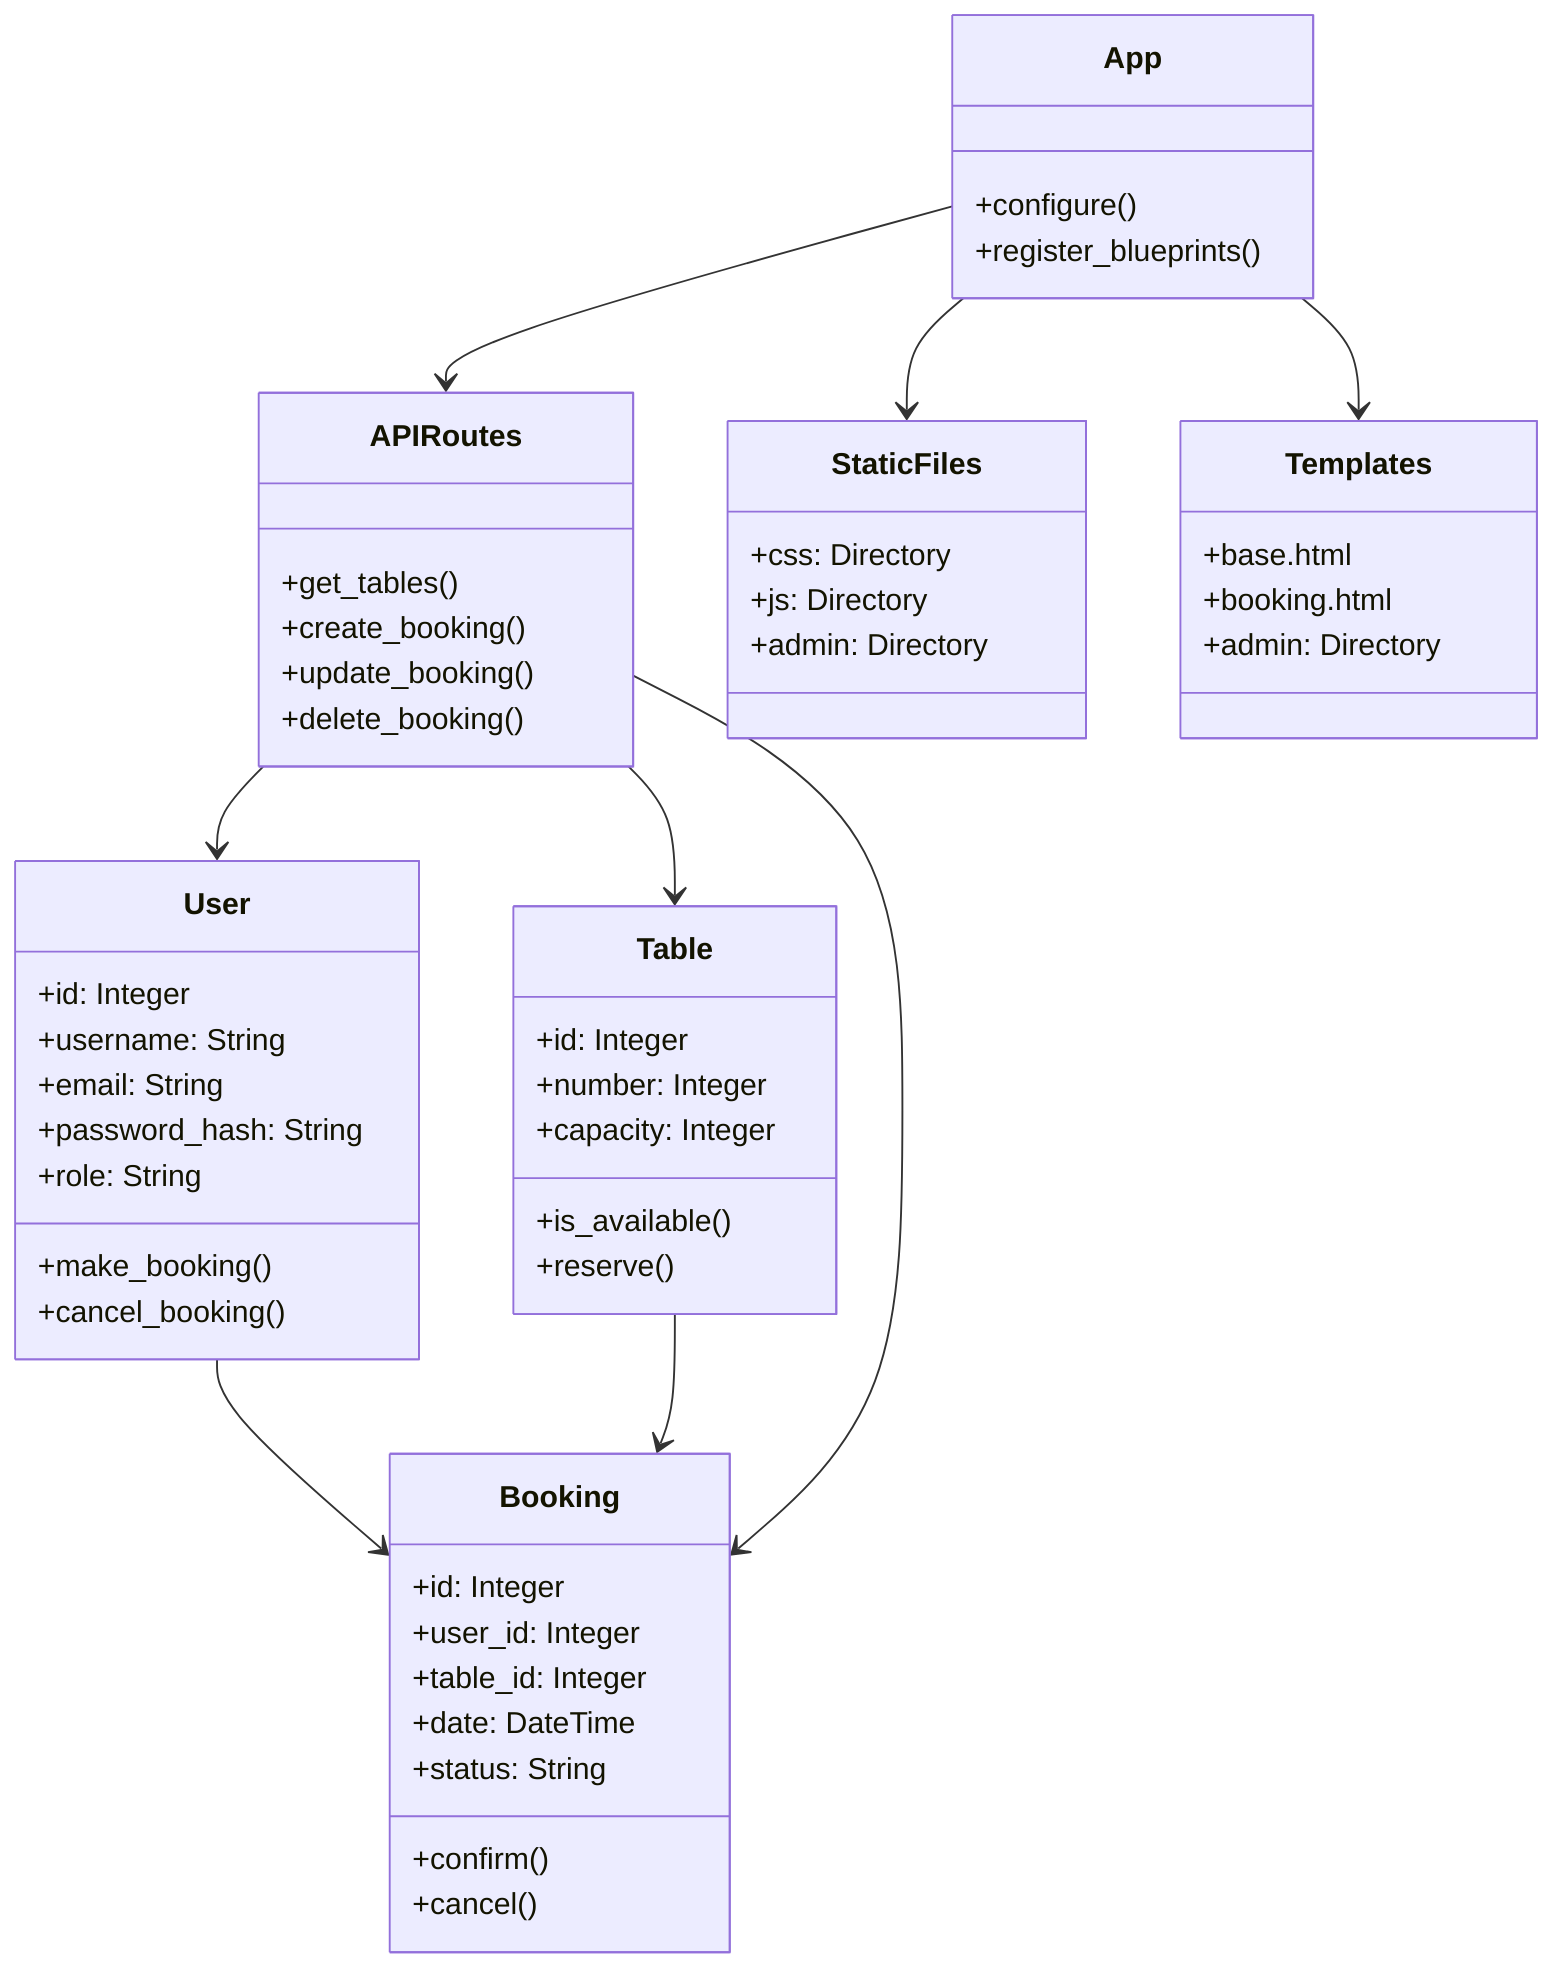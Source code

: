 classDiagram
    class App {
        +configure()
        +register_blueprints()
    }
    
    class User {
        +id: Integer
        +username: String
        +email: String
        +password_hash: String
        +role: String
        +make_booking()
        +cancel_booking()
    }

    class Table {
        +id: Integer
        +number: Integer
        +capacity: Integer
        +is_available()
        +reserve()
    }

    class Booking {
        +id: Integer
        +user_id: Integer
        +table_id: Integer
        +date: DateTime
        +status: String
        +confirm()
        +cancel()
    }

    class APIRoutes {
        +get_tables()
        +create_booking()
        +update_booking()
        +delete_booking()
    }

    class StaticFiles {
        +css: Directory
        +js: Directory
        +admin: Directory
    }

    class Templates {
        +base.html
        +booking.html
        +admin: Directory
    }

    App --> APIRoutes
    App --> StaticFiles
    App --> Templates
    User --> Booking
    Table --> Booking
    APIRoutes --> User
    APIRoutes --> Table
    APIRoutes --> Booking